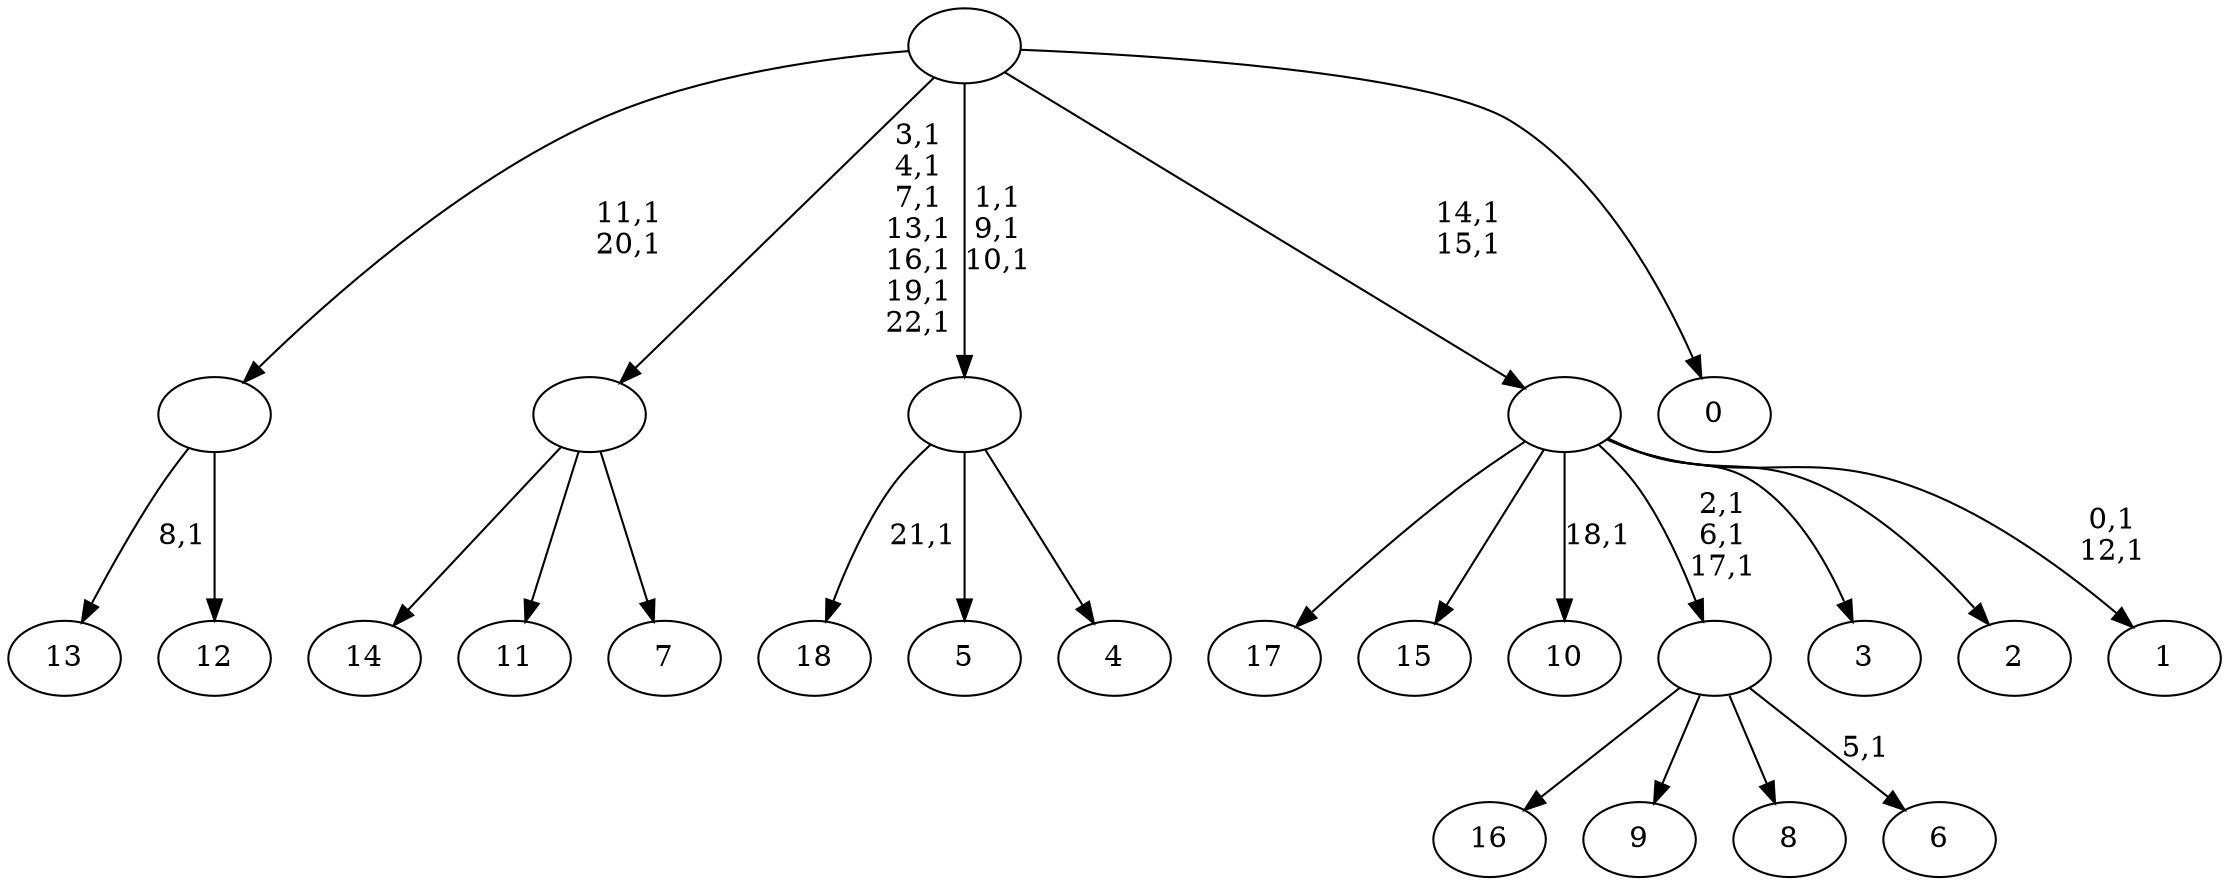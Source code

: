 digraph T {
	42 [label="18"]
	40 [label="17"]
	39 [label="16"]
	38 [label="15"]
	37 [label="14"]
	36 [label="13"]
	34 [label="12"]
	33 [label=""]
	31 [label="11"]
	30 [label="10"]
	28 [label="9"]
	27 [label="8"]
	26 [label="7"]
	25 [label=""]
	18 [label="6"]
	16 [label=""]
	13 [label="5"]
	12 [label="4"]
	11 [label=""]
	8 [label="3"]
	7 [label="2"]
	6 [label="1"]
	3 [label=""]
	1 [label="0"]
	0 [label=""]
	33 -> 36 [label="8,1"]
	33 -> 34 [label=""]
	25 -> 37 [label=""]
	25 -> 31 [label=""]
	25 -> 26 [label=""]
	16 -> 18 [label="5,1"]
	16 -> 39 [label=""]
	16 -> 28 [label=""]
	16 -> 27 [label=""]
	11 -> 42 [label="21,1"]
	11 -> 13 [label=""]
	11 -> 12 [label=""]
	3 -> 6 [label="0,1\n12,1"]
	3 -> 16 [label="2,1\n6,1\n17,1"]
	3 -> 30 [label="18,1"]
	3 -> 40 [label=""]
	3 -> 38 [label=""]
	3 -> 8 [label=""]
	3 -> 7 [label=""]
	0 -> 3 [label="14,1\n15,1"]
	0 -> 11 [label="1,1\n9,1\n10,1"]
	0 -> 25 [label="3,1\n4,1\n7,1\n13,1\n16,1\n19,1\n22,1"]
	0 -> 33 [label="11,1\n20,1"]
	0 -> 1 [label=""]
}

